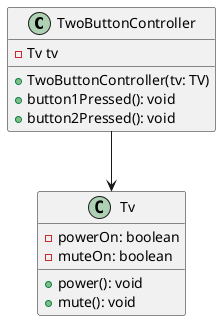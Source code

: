 @startuml
class TwoButtonController{
    -Tv tv
    + TwoButtonController(tv: TV)
    + button1Pressed(): void
    + button2Pressed(): void
}



class Tv{
    - powerOn: boolean
    - muteOn: boolean
    + power(): void
    + mute(): void
}

TwoButtonController --> Tv

@enduml